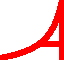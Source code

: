 import graph;

size(32,30,IgnoreAspect);

real f(real t) {return t < 0 ? -1/t : -0.5/t;}

picture logo(pair s=0, pen q) 
{
  picture pic;
  pen p=linewidth(2.5)+q;
  real a=-0.5;
  real b=1;
  real eps=0.1;
  draw(pic,shift((eps,-f(a)))*graph(f,a,-eps),p);
  real c=0.5*a;
  pair z=(0,f(c)-f(a));
  draw(pic,z+c+eps--z,p);
  yaxis(pic,p);
  return shift(s)*pic;
} 

add(logo(red));
